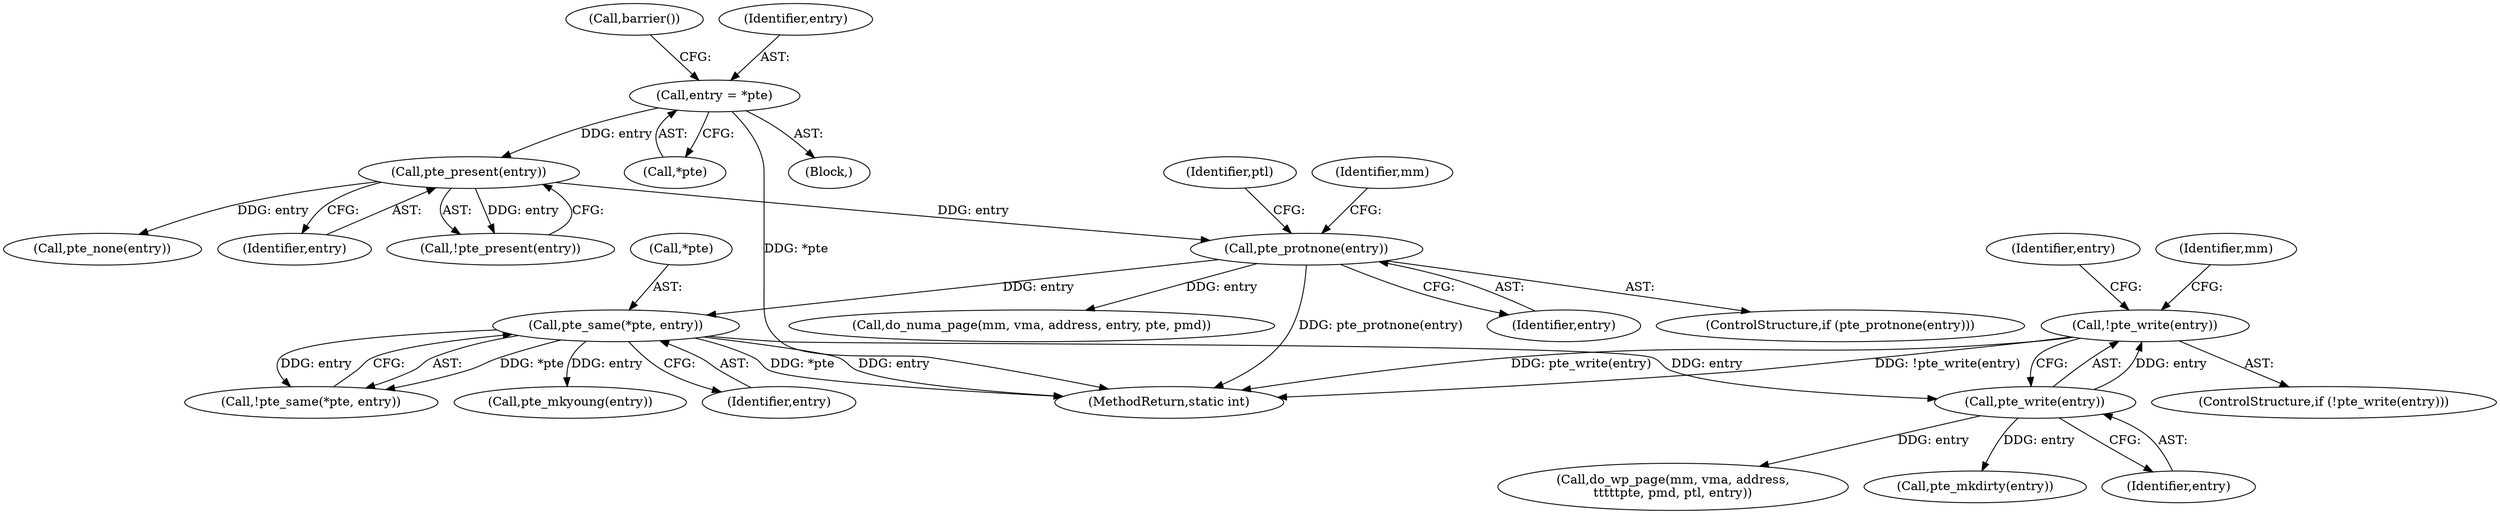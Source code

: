 digraph "0_linux_6b7339f4c31ad69c8e9c0b2859276e22cf72176d_1@API" {
"1000196" [label="(Call,!pte_write(entry))"];
"1000197" [label="(Call,pte_write(entry))"];
"1000185" [label="(Call,pte_same(*pte, entry))"];
"1000165" [label="(Call,pte_protnone(entry))"];
"1000119" [label="(Call,pte_present(entry))"];
"1000112" [label="(Call,entry = *pte)"];
"1000209" [label="(Identifier,entry)"];
"1000116" [label="(Call,barrier())"];
"1000114" [label="(Call,*pte)"];
"1000168" [label="(Call,do_numa_page(mm, vma, address, entry, pte, pmd))"];
"1000200" [label="(Call,do_wp_page(mm, vma, address,\n\t\t\t\t\tpte, pmd, ptl, entry))"];
"1000186" [label="(Call,*pte)"];
"1000184" [label="(Call,!pte_same(*pte, entry))"];
"1000210" [label="(Call,pte_mkdirty(entry))"];
"1000118" [label="(Call,!pte_present(entry))"];
"1000123" [label="(Call,pte_none(entry))"];
"1000195" [label="(ControlStructure,if (!pte_write(entry)))"];
"1000166" [label="(Identifier,entry)"];
"1000164" [label="(ControlStructure,if (pte_protnone(entry)))"];
"1000119" [label="(Call,pte_present(entry))"];
"1000198" [label="(Identifier,entry)"];
"1000120" [label="(Identifier,entry)"];
"1000214" [label="(Call,pte_mkyoung(entry))"];
"1000197" [label="(Call,pte_write(entry))"];
"1000201" [label="(Identifier,mm)"];
"1000176" [label="(Identifier,ptl)"];
"1000112" [label="(Call,entry = *pte)"];
"1000245" [label="(MethodReturn,static int)"];
"1000196" [label="(Call,!pte_write(entry))"];
"1000113" [label="(Identifier,entry)"];
"1000109" [label="(Block,)"];
"1000188" [label="(Identifier,entry)"];
"1000185" [label="(Call,pte_same(*pte, entry))"];
"1000169" [label="(Identifier,mm)"];
"1000165" [label="(Call,pte_protnone(entry))"];
"1000196" -> "1000195"  [label="AST: "];
"1000196" -> "1000197"  [label="CFG: "];
"1000197" -> "1000196"  [label="AST: "];
"1000201" -> "1000196"  [label="CFG: "];
"1000209" -> "1000196"  [label="CFG: "];
"1000196" -> "1000245"  [label="DDG: pte_write(entry)"];
"1000196" -> "1000245"  [label="DDG: !pte_write(entry)"];
"1000197" -> "1000196"  [label="DDG: entry"];
"1000197" -> "1000198"  [label="CFG: "];
"1000198" -> "1000197"  [label="AST: "];
"1000185" -> "1000197"  [label="DDG: entry"];
"1000197" -> "1000200"  [label="DDG: entry"];
"1000197" -> "1000210"  [label="DDG: entry"];
"1000185" -> "1000184"  [label="AST: "];
"1000185" -> "1000188"  [label="CFG: "];
"1000186" -> "1000185"  [label="AST: "];
"1000188" -> "1000185"  [label="AST: "];
"1000184" -> "1000185"  [label="CFG: "];
"1000185" -> "1000245"  [label="DDG: entry"];
"1000185" -> "1000245"  [label="DDG: *pte"];
"1000185" -> "1000184"  [label="DDG: *pte"];
"1000185" -> "1000184"  [label="DDG: entry"];
"1000165" -> "1000185"  [label="DDG: entry"];
"1000185" -> "1000214"  [label="DDG: entry"];
"1000165" -> "1000164"  [label="AST: "];
"1000165" -> "1000166"  [label="CFG: "];
"1000166" -> "1000165"  [label="AST: "];
"1000169" -> "1000165"  [label="CFG: "];
"1000176" -> "1000165"  [label="CFG: "];
"1000165" -> "1000245"  [label="DDG: pte_protnone(entry)"];
"1000119" -> "1000165"  [label="DDG: entry"];
"1000165" -> "1000168"  [label="DDG: entry"];
"1000119" -> "1000118"  [label="AST: "];
"1000119" -> "1000120"  [label="CFG: "];
"1000120" -> "1000119"  [label="AST: "];
"1000118" -> "1000119"  [label="CFG: "];
"1000119" -> "1000118"  [label="DDG: entry"];
"1000112" -> "1000119"  [label="DDG: entry"];
"1000119" -> "1000123"  [label="DDG: entry"];
"1000112" -> "1000109"  [label="AST: "];
"1000112" -> "1000114"  [label="CFG: "];
"1000113" -> "1000112"  [label="AST: "];
"1000114" -> "1000112"  [label="AST: "];
"1000116" -> "1000112"  [label="CFG: "];
"1000112" -> "1000245"  [label="DDG: *pte"];
}
